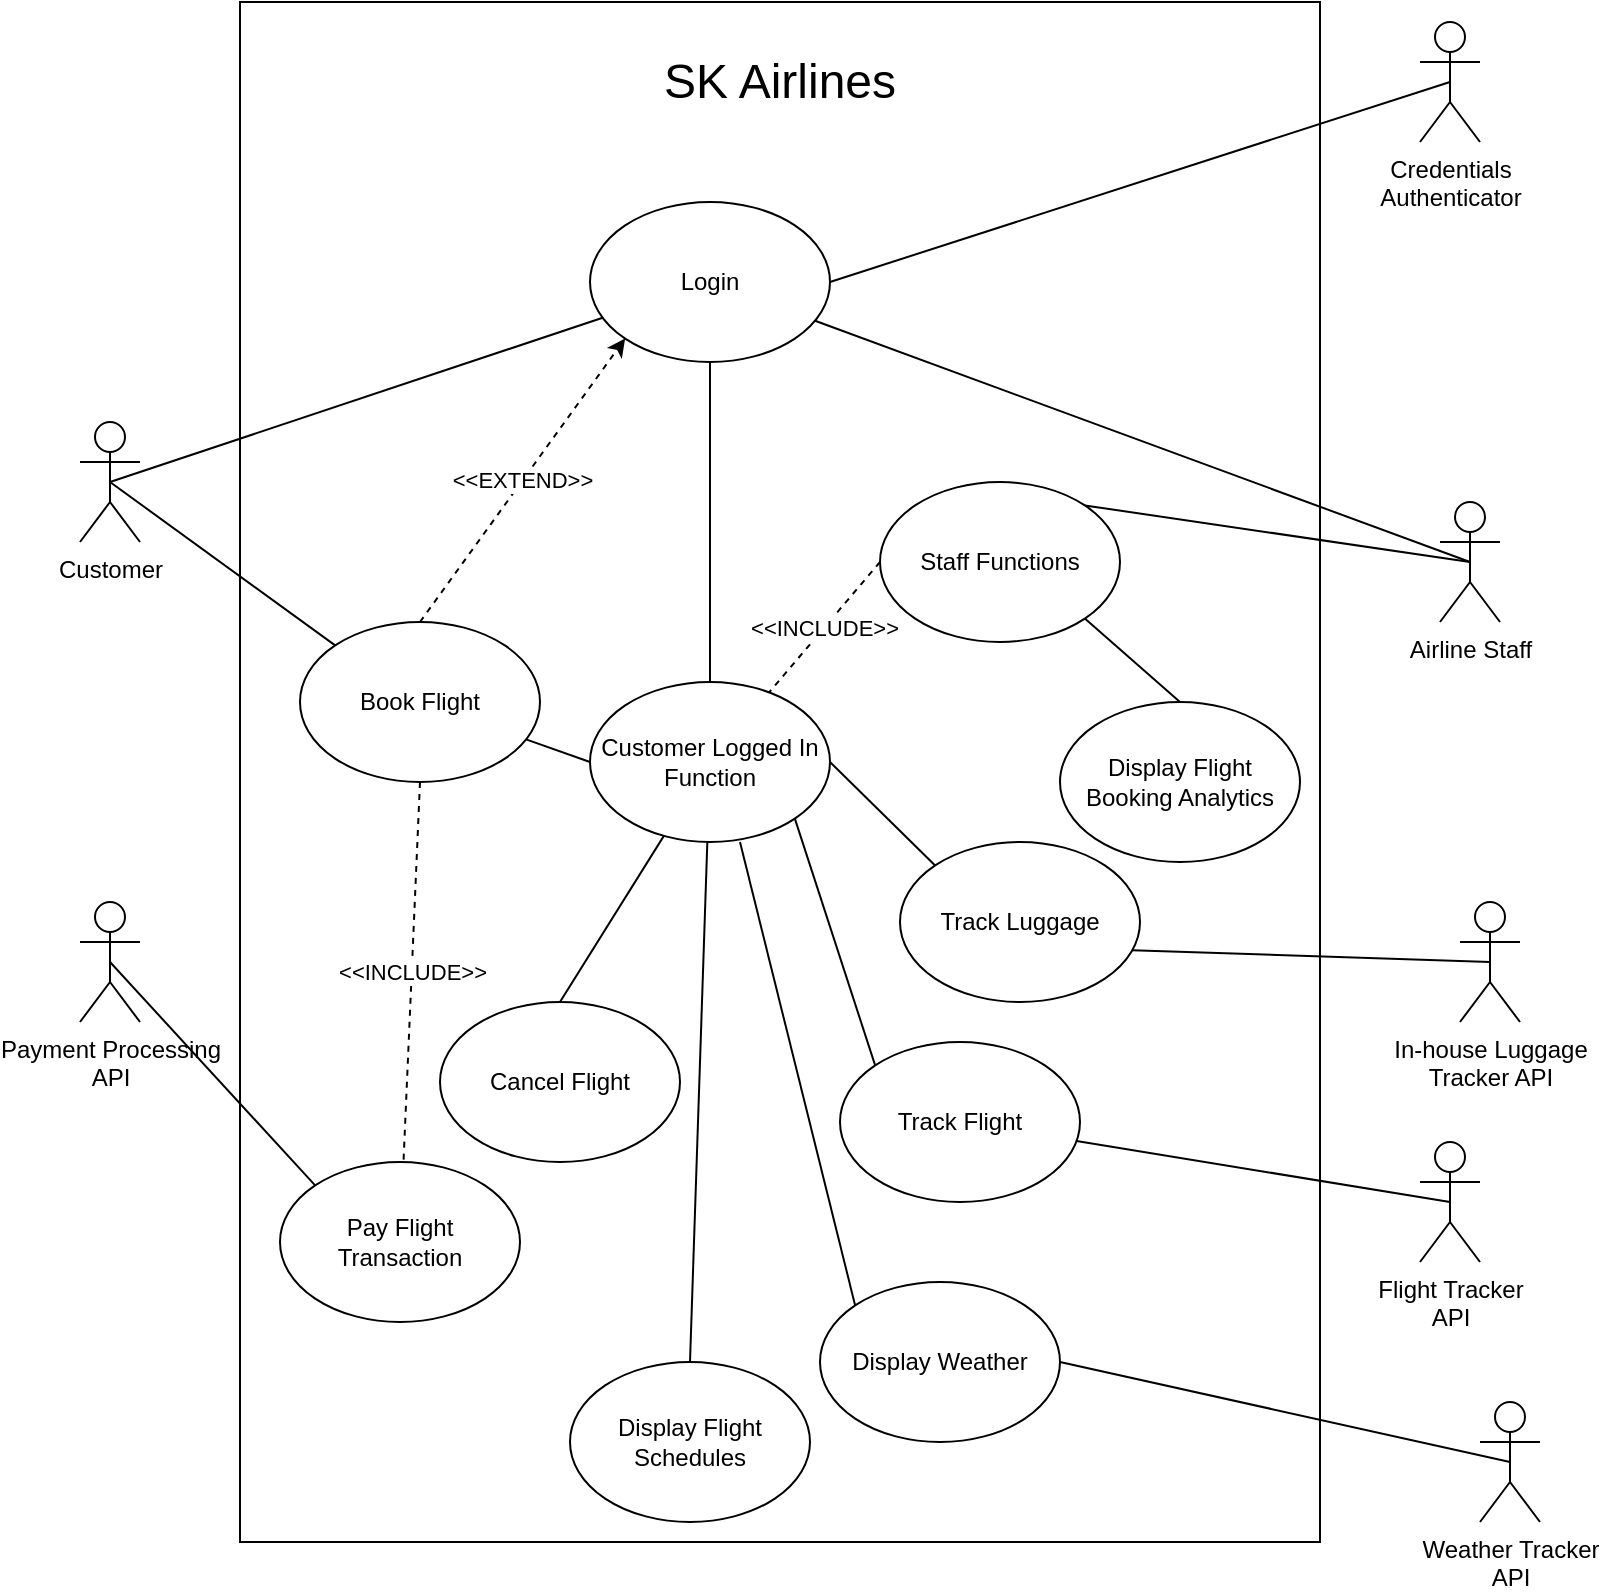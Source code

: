 <mxfile version="21.5.0" type="github">
  <diagram name="Page-1" id="8mqrGvHcFEWJXJVBc4Tt">
    <mxGraphModel dx="1500" dy="824" grid="1" gridSize="10" guides="1" tooltips="1" connect="1" arrows="1" fold="1" page="1" pageScale="1" pageWidth="850" pageHeight="1100" math="0" shadow="0">
      <root>
        <mxCell id="0" />
        <mxCell id="1" parent="0" />
        <mxCell id="418GbzC-R1QBylqEbf2J-47" value="" style="rounded=0;whiteSpace=wrap;html=1;fontStyle=1" parent="1" vertex="1">
          <mxGeometry x="130" y="140" width="540" height="770" as="geometry" />
        </mxCell>
        <mxCell id="ufkjEo-YJ6Al1PabEAxm-12" value="" style="rounded=0;orthogonalLoop=1;jettySize=auto;html=1;endArrow=none;endFill=0;" parent="1" source="418GbzC-R1QBylqEbf2J-10" target="ufkjEo-YJ6Al1PabEAxm-1" edge="1">
          <mxGeometry relative="1" as="geometry" />
        </mxCell>
        <mxCell id="418GbzC-R1QBylqEbf2J-10" value="Login" style="ellipse;whiteSpace=wrap;html=1;" parent="1" vertex="1">
          <mxGeometry x="305" y="240" width="120" height="80" as="geometry" />
        </mxCell>
        <mxCell id="ufkjEo-YJ6Al1PabEAxm-11" value="&amp;lt;&amp;lt;INCLUDE&amp;gt;&amp;gt;" style="rounded=0;orthogonalLoop=1;jettySize=auto;html=1;exitX=0.5;exitY=1;exitDx=0;exitDy=0;endArrow=none;endFill=0;dashed=1;" parent="1" source="418GbzC-R1QBylqEbf2J-12" target="418GbzC-R1QBylqEbf2J-15" edge="1">
          <mxGeometry relative="1" as="geometry" />
        </mxCell>
        <mxCell id="ufkjEo-YJ6Al1PabEAxm-16" value="&amp;lt;&amp;lt;EXTEND&amp;gt;&amp;gt;" style="rounded=0;orthogonalLoop=1;jettySize=auto;html=1;exitX=0.5;exitY=0;exitDx=0;exitDy=0;entryX=0;entryY=1;entryDx=0;entryDy=0;dashed=1;" parent="1" source="418GbzC-R1QBylqEbf2J-12" target="418GbzC-R1QBylqEbf2J-10" edge="1">
          <mxGeometry relative="1" as="geometry" />
        </mxCell>
        <mxCell id="418GbzC-R1QBylqEbf2J-12" value="Book Flight" style="ellipse;whiteSpace=wrap;html=1;" parent="1" vertex="1">
          <mxGeometry x="160" y="450" width="120" height="80" as="geometry" />
        </mxCell>
        <mxCell id="ufkjEo-YJ6Al1PabEAxm-8" style="rounded=0;orthogonalLoop=1;jettySize=auto;html=1;exitX=0;exitY=0;exitDx=0;exitDy=0;entryX=1;entryY=1;entryDx=0;entryDy=0;endArrow=none;endFill=0;" parent="1" source="418GbzC-R1QBylqEbf2J-14" target="ufkjEo-YJ6Al1PabEAxm-1" edge="1">
          <mxGeometry relative="1" as="geometry" />
        </mxCell>
        <mxCell id="418GbzC-R1QBylqEbf2J-14" value="Track Flight" style="ellipse;whiteSpace=wrap;html=1;" parent="1" vertex="1">
          <mxGeometry x="430" y="660" width="120" height="80" as="geometry" />
        </mxCell>
        <mxCell id="418GbzC-R1QBylqEbf2J-15" value="Pay Flight Transaction" style="ellipse;whiteSpace=wrap;html=1;" parent="1" vertex="1">
          <mxGeometry x="150" y="720" width="120" height="80" as="geometry" />
        </mxCell>
        <mxCell id="ufkjEo-YJ6Al1PabEAxm-7" style="rounded=0;orthogonalLoop=1;jettySize=auto;html=1;exitX=0.5;exitY=0;exitDx=0;exitDy=0;endArrow=none;endFill=0;" parent="1" source="418GbzC-R1QBylqEbf2J-16" target="ufkjEo-YJ6Al1PabEAxm-1" edge="1">
          <mxGeometry relative="1" as="geometry" />
        </mxCell>
        <mxCell id="418GbzC-R1QBylqEbf2J-16" value="Cancel Flight" style="ellipse;whiteSpace=wrap;html=1;" parent="1" vertex="1">
          <mxGeometry x="230" y="640" width="120" height="80" as="geometry" />
        </mxCell>
        <mxCell id="418GbzC-R1QBylqEbf2J-19" value="Display Flight Booking Analytics" style="ellipse;whiteSpace=wrap;html=1;" parent="1" vertex="1">
          <mxGeometry x="540" y="490" width="120" height="80" as="geometry" />
        </mxCell>
        <mxCell id="ufkjEo-YJ6Al1PabEAxm-10" style="rounded=0;orthogonalLoop=1;jettySize=auto;html=1;exitX=0.5;exitY=0;exitDx=0;exitDy=0;endArrow=none;endFill=0;" parent="1" source="418GbzC-R1QBylqEbf2J-20" target="ufkjEo-YJ6Al1PabEAxm-1" edge="1">
          <mxGeometry relative="1" as="geometry" />
        </mxCell>
        <mxCell id="418GbzC-R1QBylqEbf2J-20" value="Display Flight Schedules" style="ellipse;whiteSpace=wrap;html=1;" parent="1" vertex="1">
          <mxGeometry x="295" y="820" width="120" height="80" as="geometry" />
        </mxCell>
        <mxCell id="ufkjEo-YJ6Al1PabEAxm-14" style="rounded=0;orthogonalLoop=1;jettySize=auto;html=1;exitX=0.5;exitY=0.5;exitDx=0;exitDy=0;exitPerimeter=0;endArrow=none;endFill=0;" parent="1" source="418GbzC-R1QBylqEbf2J-21" target="418GbzC-R1QBylqEbf2J-10" edge="1">
          <mxGeometry relative="1" as="geometry" />
        </mxCell>
        <mxCell id="ufkjEo-YJ6Al1PabEAxm-15" style="rounded=0;orthogonalLoop=1;jettySize=auto;html=1;exitX=0.5;exitY=0.5;exitDx=0;exitDy=0;exitPerimeter=0;entryX=0;entryY=0;entryDx=0;entryDy=0;endArrow=none;endFill=0;" parent="1" source="418GbzC-R1QBylqEbf2J-21" target="418GbzC-R1QBylqEbf2J-12" edge="1">
          <mxGeometry relative="1" as="geometry" />
        </mxCell>
        <mxCell id="418GbzC-R1QBylqEbf2J-21" value="Customer" style="shape=umlActor;verticalLabelPosition=bottom;verticalAlign=top;html=1;outlineConnect=0;" parent="1" vertex="1">
          <mxGeometry x="50" y="350" width="30" height="60" as="geometry" />
        </mxCell>
        <mxCell id="ufkjEo-YJ6Al1PabEAxm-18" style="rounded=0;orthogonalLoop=1;jettySize=auto;html=1;exitX=0.5;exitY=0.5;exitDx=0;exitDy=0;exitPerimeter=0;endArrow=none;endFill=0;" parent="1" source="418GbzC-R1QBylqEbf2J-41" target="418GbzC-R1QBylqEbf2J-10" edge="1">
          <mxGeometry relative="1" as="geometry" />
        </mxCell>
        <mxCell id="ufkjEo-YJ6Al1PabEAxm-23" style="rounded=0;orthogonalLoop=1;jettySize=auto;html=1;exitX=0.5;exitY=0.5;exitDx=0;exitDy=0;exitPerimeter=0;entryX=1;entryY=0;entryDx=0;entryDy=0;endArrow=none;endFill=0;" parent="1" source="418GbzC-R1QBylqEbf2J-41" target="ufkjEo-YJ6Al1PabEAxm-20" edge="1">
          <mxGeometry relative="1" as="geometry" />
        </mxCell>
        <mxCell id="418GbzC-R1QBylqEbf2J-41" value="Airline Staff" style="shape=umlActor;verticalLabelPosition=bottom;verticalAlign=top;html=1;outlineConnect=0;" parent="1" vertex="1">
          <mxGeometry x="730" y="390" width="30" height="60" as="geometry" />
        </mxCell>
        <mxCell id="418GbzC-R1QBylqEbf2J-48" value="&lt;font style=&quot;font-size: 24px;&quot;&gt;SK Airlines&lt;/font&gt;" style="text;html=1;strokeColor=none;fillColor=none;align=center;verticalAlign=middle;whiteSpace=wrap;rounded=0;" parent="1" vertex="1">
          <mxGeometry x="335" y="165" width="130" height="30" as="geometry" />
        </mxCell>
        <mxCell id="ufkjEo-YJ6Al1PabEAxm-17" style="rounded=0;orthogonalLoop=1;jettySize=auto;html=1;exitX=0.5;exitY=0.5;exitDx=0;exitDy=0;exitPerimeter=0;entryX=1;entryY=0.5;entryDx=0;entryDy=0;endArrow=none;endFill=0;" parent="1" source="XhT_t0hZH7w9sqAJMHFw-1" target="418GbzC-R1QBylqEbf2J-10" edge="1">
          <mxGeometry relative="1" as="geometry" />
        </mxCell>
        <mxCell id="XhT_t0hZH7w9sqAJMHFw-1" value="Credentials&lt;br&gt;Authenticator" style="shape=umlActor;verticalLabelPosition=bottom;verticalAlign=top;html=1;outlineConnect=0;" parent="1" vertex="1">
          <mxGeometry x="720" y="150" width="30" height="60" as="geometry" />
        </mxCell>
        <mxCell id="ufkjEo-YJ6Al1PabEAxm-27" style="rounded=0;orthogonalLoop=1;jettySize=auto;html=1;exitX=0.5;exitY=0.5;exitDx=0;exitDy=0;exitPerimeter=0;entryX=0;entryY=0;entryDx=0;entryDy=0;endArrow=none;endFill=0;" parent="1" source="XhT_t0hZH7w9sqAJMHFw-3" target="418GbzC-R1QBylqEbf2J-15" edge="1">
          <mxGeometry relative="1" as="geometry" />
        </mxCell>
        <mxCell id="XhT_t0hZH7w9sqAJMHFw-3" value="Payment Processing&lt;br&gt;API" style="shape=umlActor;verticalLabelPosition=bottom;verticalAlign=top;html=1;outlineConnect=0;" parent="1" vertex="1">
          <mxGeometry x="50" y="590" width="30" height="60" as="geometry" />
        </mxCell>
        <mxCell id="ufkjEo-YJ6Al1PabEAxm-22" style="rounded=0;orthogonalLoop=1;jettySize=auto;html=1;exitX=0.5;exitY=0.5;exitDx=0;exitDy=0;exitPerimeter=0;endArrow=none;endFill=0;" parent="1" source="XhT_t0hZH7w9sqAJMHFw-7" target="418GbzC-R1QBylqEbf2J-14" edge="1">
          <mxGeometry relative="1" as="geometry" />
        </mxCell>
        <mxCell id="XhT_t0hZH7w9sqAJMHFw-7" value="Flight Tracker&lt;br&gt;API" style="shape=umlActor;verticalLabelPosition=bottom;verticalAlign=top;html=1;outlineConnect=0;" parent="1" vertex="1">
          <mxGeometry x="720" y="710" width="30" height="60" as="geometry" />
        </mxCell>
        <mxCell id="ufkjEo-YJ6Al1PabEAxm-2" style="rounded=0;orthogonalLoop=1;jettySize=auto;html=1;exitX=0;exitY=0.5;exitDx=0;exitDy=0;endArrow=none;endFill=0;" parent="1" source="ufkjEo-YJ6Al1PabEAxm-1" target="418GbzC-R1QBylqEbf2J-12" edge="1">
          <mxGeometry relative="1" as="geometry" />
        </mxCell>
        <mxCell id="ufkjEo-YJ6Al1PabEAxm-1" value="Customer Logged In Function" style="ellipse;whiteSpace=wrap;html=1;" parent="1" vertex="1">
          <mxGeometry x="305" y="480" width="120" height="80" as="geometry" />
        </mxCell>
        <mxCell id="ufkjEo-YJ6Al1PabEAxm-9" style="rounded=0;orthogonalLoop=1;jettySize=auto;html=1;exitX=0;exitY=0;exitDx=0;exitDy=0;entryX=1;entryY=0.5;entryDx=0;entryDy=0;endArrow=none;endFill=0;" parent="1" source="ufkjEo-YJ6Al1PabEAxm-6" target="ufkjEo-YJ6Al1PabEAxm-1" edge="1">
          <mxGeometry relative="1" as="geometry" />
        </mxCell>
        <mxCell id="ufkjEo-YJ6Al1PabEAxm-6" value="Track Luggage" style="ellipse;whiteSpace=wrap;html=1;" parent="1" vertex="1">
          <mxGeometry x="460" y="560" width="120" height="80" as="geometry" />
        </mxCell>
        <mxCell id="ufkjEo-YJ6Al1PabEAxm-21" style="rounded=0;orthogonalLoop=1;jettySize=auto;html=1;exitX=1;exitY=1;exitDx=0;exitDy=0;entryX=0.5;entryY=0;entryDx=0;entryDy=0;endArrow=none;endFill=0;" parent="1" source="ufkjEo-YJ6Al1PabEAxm-20" target="418GbzC-R1QBylqEbf2J-19" edge="1">
          <mxGeometry relative="1" as="geometry" />
        </mxCell>
        <mxCell id="ufkjEo-YJ6Al1PabEAxm-24" value="&amp;lt;&amp;lt;INCLUDE&amp;gt;&amp;gt;" style="rounded=0;orthogonalLoop=1;jettySize=auto;html=1;exitX=0;exitY=0.5;exitDx=0;exitDy=0;endArrow=none;endFill=0;dashed=1;" parent="1" source="ufkjEo-YJ6Al1PabEAxm-20" target="ufkjEo-YJ6Al1PabEAxm-1" edge="1">
          <mxGeometry relative="1" as="geometry" />
        </mxCell>
        <mxCell id="ufkjEo-YJ6Al1PabEAxm-20" value="Staff Functions" style="ellipse;whiteSpace=wrap;html=1;" parent="1" vertex="1">
          <mxGeometry x="450" y="380" width="120" height="80" as="geometry" />
        </mxCell>
        <mxCell id="ufkjEo-YJ6Al1PabEAxm-29" style="rounded=0;orthogonalLoop=1;jettySize=auto;html=1;exitX=0.5;exitY=0.5;exitDx=0;exitDy=0;exitPerimeter=0;entryX=0.967;entryY=0.676;entryDx=0;entryDy=0;entryPerimeter=0;endArrow=none;endFill=0;" parent="1" source="ufkjEo-YJ6Al1PabEAxm-28" target="ufkjEo-YJ6Al1PabEAxm-6" edge="1">
          <mxGeometry relative="1" as="geometry" />
        </mxCell>
        <mxCell id="ufkjEo-YJ6Al1PabEAxm-28" value="In-house Luggage&lt;br&gt;Tracker API" style="shape=umlActor;verticalLabelPosition=bottom;verticalAlign=top;html=1;outlineConnect=0;" parent="1" vertex="1">
          <mxGeometry x="740" y="590" width="30" height="60" as="geometry" />
        </mxCell>
        <mxCell id="ufkjEo-YJ6Al1PabEAxm-38" style="rounded=0;orthogonalLoop=1;jettySize=auto;html=1;exitX=0.5;exitY=0.5;exitDx=0;exitDy=0;exitPerimeter=0;entryX=1;entryY=0.5;entryDx=0;entryDy=0;endArrow=none;endFill=0;" parent="1" source="ufkjEo-YJ6Al1PabEAxm-30" target="ufkjEo-YJ6Al1PabEAxm-31" edge="1">
          <mxGeometry relative="1" as="geometry" />
        </mxCell>
        <mxCell id="ufkjEo-YJ6Al1PabEAxm-30" value="Weather Tracker&lt;br&gt;API" style="shape=umlActor;verticalLabelPosition=bottom;verticalAlign=top;html=1;outlineConnect=0;" parent="1" vertex="1">
          <mxGeometry x="750" y="840" width="30" height="60" as="geometry" />
        </mxCell>
        <mxCell id="ufkjEo-YJ6Al1PabEAxm-32" style="rounded=0;orthogonalLoop=1;jettySize=auto;html=1;exitX=0;exitY=0;exitDx=0;exitDy=0;endArrow=none;endFill=0;" parent="1" source="ufkjEo-YJ6Al1PabEAxm-31" edge="1">
          <mxGeometry relative="1" as="geometry">
            <mxPoint x="380" y="560" as="targetPoint" />
          </mxGeometry>
        </mxCell>
        <mxCell id="ufkjEo-YJ6Al1PabEAxm-31" value="Display Weather" style="ellipse;whiteSpace=wrap;html=1;" parent="1" vertex="1">
          <mxGeometry x="420" y="780" width="120" height="80" as="geometry" />
        </mxCell>
      </root>
    </mxGraphModel>
  </diagram>
</mxfile>

